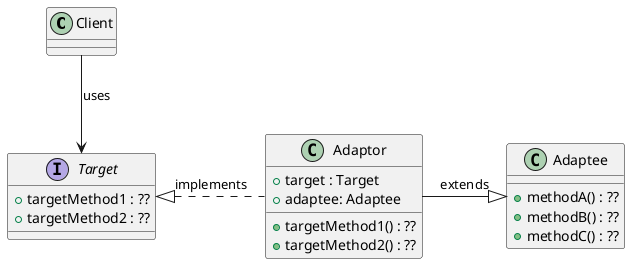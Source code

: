 @startuml

class Client{
}
interface Target {
	+ targetMethod1 : ??
	+ targetMethod2 : ??
}
class Adaptor{
	+ target : Target
	+ adaptee: Adaptee

	+ targetMethod1() : ??
	+ targetMethod2() : ??
}
class Adaptee{
	+ methodA() : ??
	+ methodB() : ??
	+ methodC() : ??
}

Client --> Target : uses
Target <|. Adaptor : implements
Adaptor -|> Adaptee : extends

@enduml